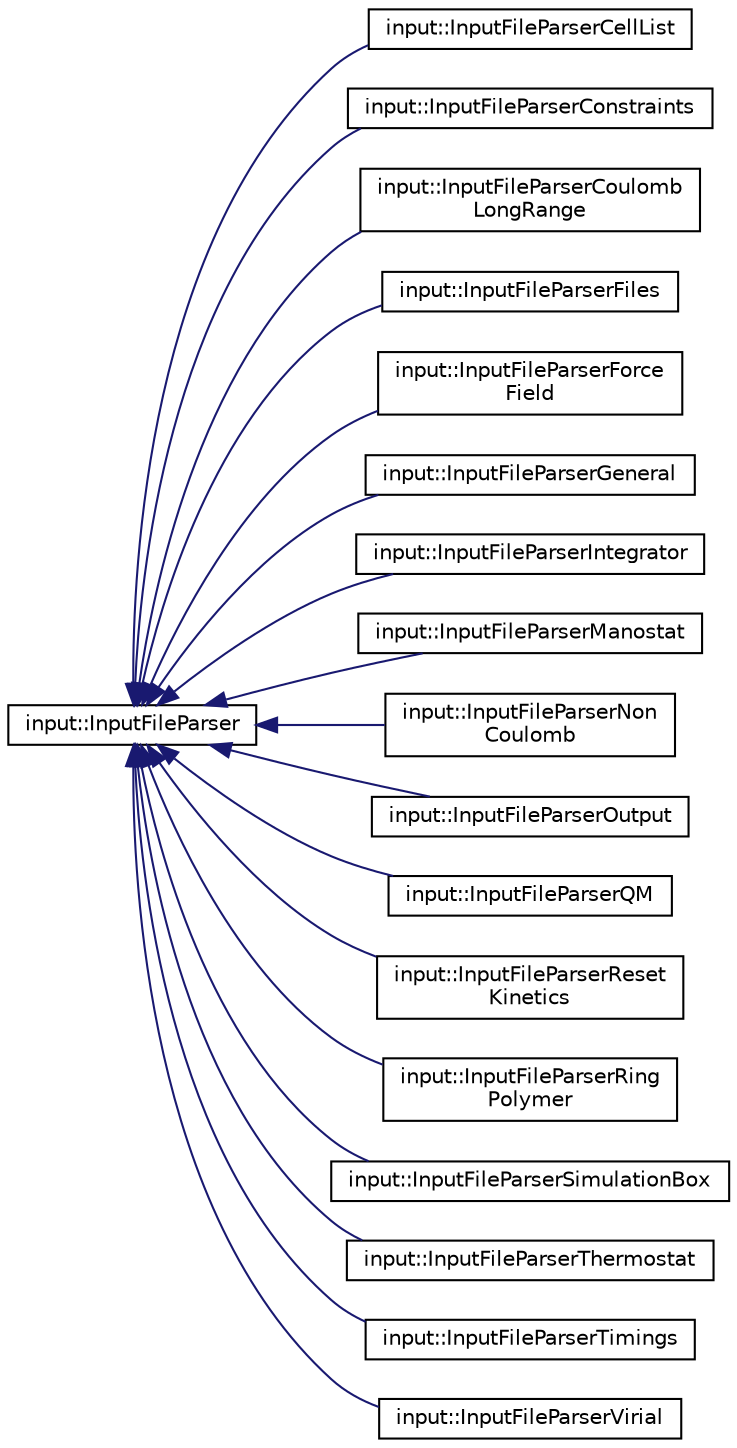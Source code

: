 digraph "Graphical Class Hierarchy"
{
 // LATEX_PDF_SIZE
  edge [fontname="Helvetica",fontsize="10",labelfontname="Helvetica",labelfontsize="10"];
  node [fontname="Helvetica",fontsize="10",shape=record];
  rankdir="LR";
  Node0 [label="input::InputFileParser",height=0.2,width=0.4,color="black", fillcolor="white", style="filled",URL="$classinput_1_1InputFileParser.html",tooltip="Base class for parsing the input file."];
  Node0 -> Node1 [dir="back",color="midnightblue",fontsize="10",style="solid",fontname="Helvetica"];
  Node1 [label="input::InputFileParserCellList",height=0.2,width=0.4,color="black", fillcolor="white", style="filled",URL="$classinput_1_1InputFileParserCellList.html",tooltip="Parses the cell list commands in the input file."];
  Node0 -> Node2 [dir="back",color="midnightblue",fontsize="10",style="solid",fontname="Helvetica"];
  Node2 [label="input::InputFileParserConstraints",height=0.2,width=0.4,color="black", fillcolor="white", style="filled",URL="$classinput_1_1InputFileParserConstraints.html",tooltip="Parses the constraints commands in the input file."];
  Node0 -> Node3 [dir="back",color="midnightblue",fontsize="10",style="solid",fontname="Helvetica"];
  Node3 [label="input::InputFileParserCoulomb\lLongRange",height=0.2,width=0.4,color="black", fillcolor="white", style="filled",URL="$classinput_1_1InputFileParserCoulombLongRange.html",tooltip="Parses the Coulomb long range commands in the input file."];
  Node0 -> Node4 [dir="back",color="midnightblue",fontsize="10",style="solid",fontname="Helvetica"];
  Node4 [label="input::InputFileParserFiles",height=0.2,width=0.4,color="black", fillcolor="white", style="filled",URL="$classinput_1_1InputFileParserFiles.html",tooltip=" "];
  Node0 -> Node5 [dir="back",color="midnightblue",fontsize="10",style="solid",fontname="Helvetica"];
  Node5 [label="input::InputFileParserForce\lField",height=0.2,width=0.4,color="black", fillcolor="white", style="filled",URL="$classinput_1_1InputFileParserForceField.html",tooltip="Parses the force field commands in the input file."];
  Node0 -> Node6 [dir="back",color="midnightblue",fontsize="10",style="solid",fontname="Helvetica"];
  Node6 [label="input::InputFileParserGeneral",height=0.2,width=0.4,color="black", fillcolor="white", style="filled",URL="$classinput_1_1InputFileParserGeneral.html",tooltip="Parses the general commands in the input file."];
  Node0 -> Node7 [dir="back",color="midnightblue",fontsize="10",style="solid",fontname="Helvetica"];
  Node7 [label="input::InputFileParserIntegrator",height=0.2,width=0.4,color="black", fillcolor="white", style="filled",URL="$classinput_1_1InputFileParserIntegrator.html",tooltip="Parses the integrator commands in the input file."];
  Node0 -> Node8 [dir="back",color="midnightblue",fontsize="10",style="solid",fontname="Helvetica"];
  Node8 [label="input::InputFileParserManostat",height=0.2,width=0.4,color="black", fillcolor="white", style="filled",URL="$classinput_1_1InputFileParserManostat.html",tooltip="Parses the manostat commands in the input file."];
  Node0 -> Node9 [dir="back",color="midnightblue",fontsize="10",style="solid",fontname="Helvetica"];
  Node9 [label="input::InputFileParserNon\lCoulomb",height=0.2,width=0.4,color="black", fillcolor="white", style="filled",URL="$classinput_1_1InputFileParserNonCoulomb.html",tooltip="Parses the non-Coulomb type commands in the input file."];
  Node0 -> Node10 [dir="back",color="midnightblue",fontsize="10",style="solid",fontname="Helvetica"];
  Node10 [label="input::InputFileParserOutput",height=0.2,width=0.4,color="black", fillcolor="white", style="filled",URL="$classinput_1_1InputFileParserOutput.html",tooltip="Parses the output commands in the input file."];
  Node0 -> Node11 [dir="back",color="midnightblue",fontsize="10",style="solid",fontname="Helvetica"];
  Node11 [label="input::InputFileParserQM",height=0.2,width=0.4,color="black", fillcolor="white", style="filled",URL="$classinput_1_1InputFileParserQM.html",tooltip="Parses the general commands in the input file."];
  Node0 -> Node12 [dir="back",color="midnightblue",fontsize="10",style="solid",fontname="Helvetica"];
  Node12 [label="input::InputFileParserReset\lKinetics",height=0.2,width=0.4,color="black", fillcolor="white", style="filled",URL="$classinput_1_1InputFileParserResetKinetics.html",tooltip="Parses the reset kinetics commands in the input file."];
  Node0 -> Node13 [dir="back",color="midnightblue",fontsize="10",style="solid",fontname="Helvetica"];
  Node13 [label="input::InputFileParserRing\lPolymer",height=0.2,width=0.4,color="black", fillcolor="white", style="filled",URL="$classinput_1_1InputFileParserRingPolymer.html",tooltip="Parses the general commands in the input file."];
  Node0 -> Node14 [dir="back",color="midnightblue",fontsize="10",style="solid",fontname="Helvetica"];
  Node14 [label="input::InputFileParserSimulationBox",height=0.2,width=0.4,color="black", fillcolor="white", style="filled",URL="$classinput_1_1InputFileParserSimulationBox.html",tooltip="Parses the simulation box commands in the input file."];
  Node0 -> Node15 [dir="back",color="midnightblue",fontsize="10",style="solid",fontname="Helvetica"];
  Node15 [label="input::InputFileParserThermostat",height=0.2,width=0.4,color="black", fillcolor="white", style="filled",URL="$classinput_1_1InputFileParserThermostat.html",tooltip="Parses the thermostat commands in the input file."];
  Node0 -> Node16 [dir="back",color="midnightblue",fontsize="10",style="solid",fontname="Helvetica"];
  Node16 [label="input::InputFileParserTimings",height=0.2,width=0.4,color="black", fillcolor="white", style="filled",URL="$classinput_1_1InputFileParserTimings.html",tooltip="Parses the timings commands in the input file."];
  Node0 -> Node17 [dir="back",color="midnightblue",fontsize="10",style="solid",fontname="Helvetica"];
  Node17 [label="input::InputFileParserVirial",height=0.2,width=0.4,color="black", fillcolor="white", style="filled",URL="$classinput_1_1InputFileParserVirial.html",tooltip="Parses the virial commands in the input file."];
}
